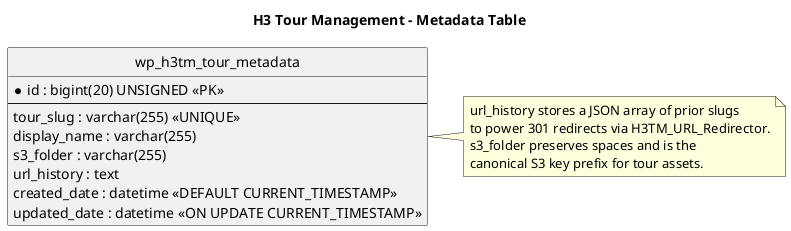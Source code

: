 @startuml
' Entity-Relationship view of the H3TM metadata store

hide circle
skinparam entity {
  BackgroundColor #FFFFFF
  BorderColor #333333
  FontSize 14
  AttributeFontSize 12
}

title H3 Tour Management – Metadata Table

entity "wp_h3tm_tour_metadata" as TourMetadata {
  * id : bigint(20) UNSIGNED <<PK>>
  --
  tour_slug : varchar(255) <<UNIQUE>>
  display_name : varchar(255)
  s3_folder : varchar(255)
  url_history : text
  created_date : datetime <<DEFAULT CURRENT_TIMESTAMP>>
  updated_date : datetime <<ON UPDATE CURRENT_TIMESTAMP>>
}

note right of TourMetadata
  url_history stores a JSON array of prior slugs
  to power 301 redirects via H3TM_URL_Redirector.
  s3_folder preserves spaces and is the
  canonical S3 key prefix for tour assets.
end note

@enduml
